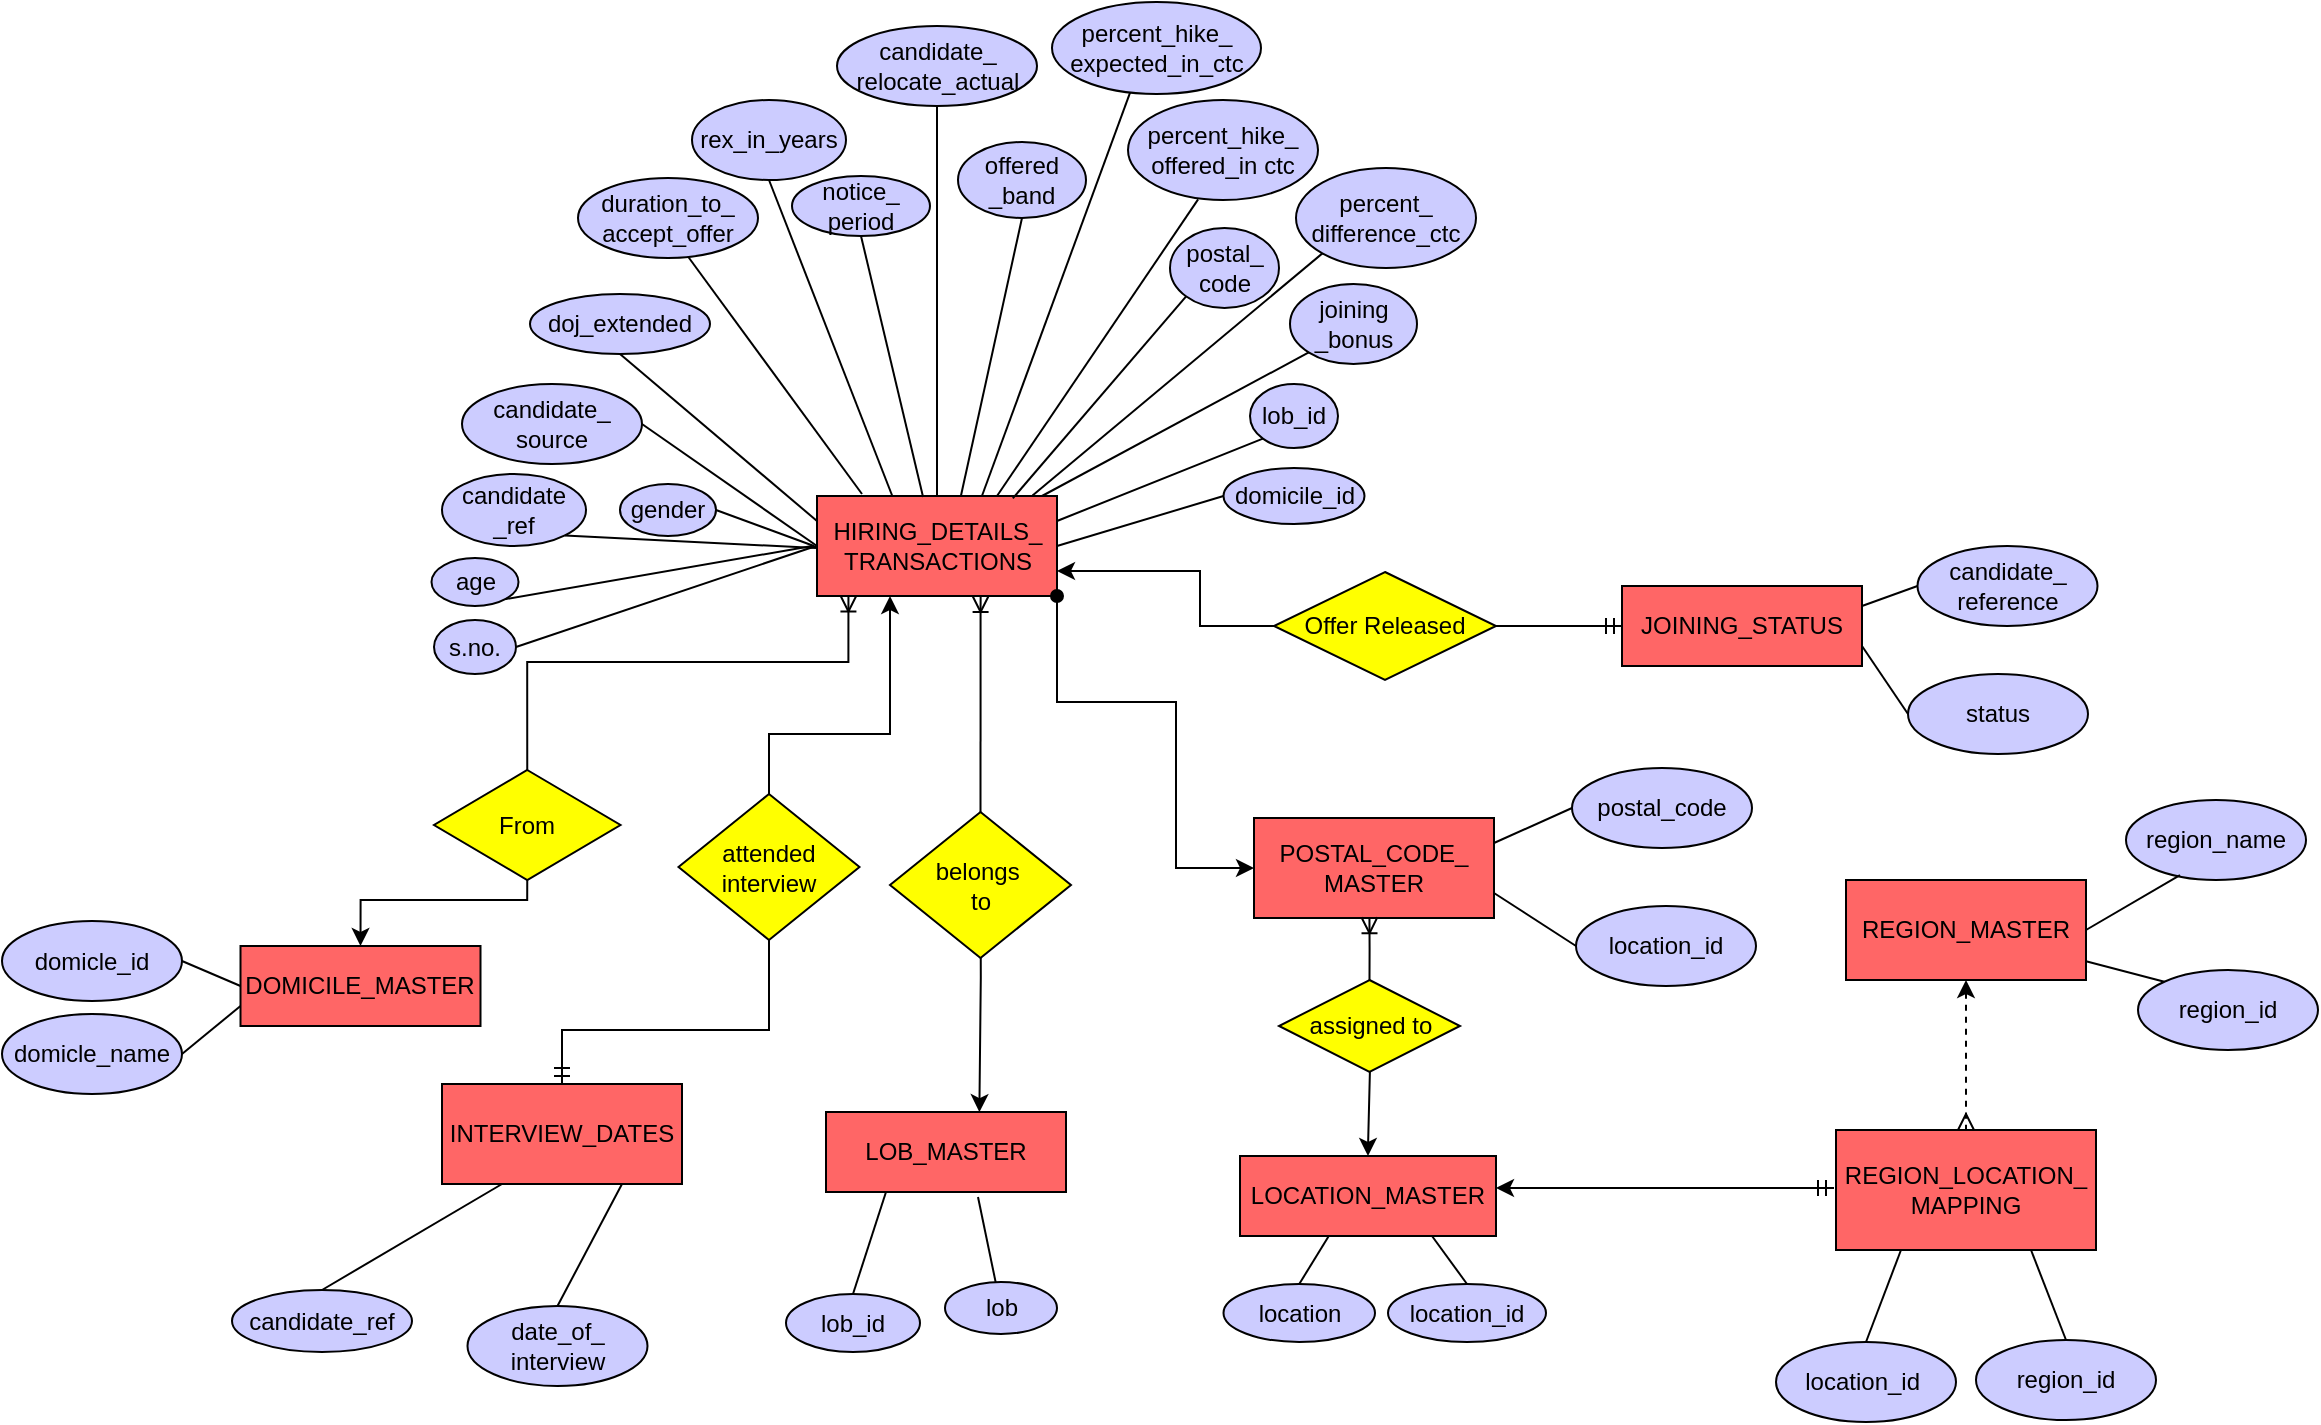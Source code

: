 <mxfile version="16.5.3" type="github">
  <diagram id="R2lEEEUBdFMjLlhIrx00" name="Page-1">
    <mxGraphModel dx="1303" dy="780" grid="0" gridSize="10" guides="1" tooltips="1" connect="1" arrows="1" fold="1" page="1" pageScale="1" pageWidth="1654" pageHeight="1169" math="0" shadow="0" extFonts="Permanent Marker^https://fonts.googleapis.com/css?family=Permanent+Marker">
      <root>
        <mxCell id="0" />
        <mxCell id="1" parent="0" />
        <mxCell id="yHNcIB4m2WFZ388r3CNA-1" value="HIRING_DETAILS_&lt;br&gt;TRANSACTIONS" style="rounded=0;whiteSpace=wrap;html=1;fillColor=#FF6666;" vertex="1" parent="1">
          <mxGeometry x="421.5" y="369" width="120" height="50" as="geometry" />
        </mxCell>
        <mxCell id="yHNcIB4m2WFZ388r3CNA-2" value="INTERVIEW_DATES" style="rounded=0;whiteSpace=wrap;html=1;fillColor=#FF6666;" vertex="1" parent="1">
          <mxGeometry x="234" y="663" width="120" height="50" as="geometry" />
        </mxCell>
        <mxCell id="yHNcIB4m2WFZ388r3CNA-3" value="DOMICILE_MASTER" style="rounded=0;whiteSpace=wrap;html=1;fillColor=#FF6666;" vertex="1" parent="1">
          <mxGeometry x="133.25" y="594" width="120" height="40" as="geometry" />
        </mxCell>
        <mxCell id="yHNcIB4m2WFZ388r3CNA-4" value="JOINING_STATUS" style="rounded=0;whiteSpace=wrap;html=1;fillColor=#FF6666;" vertex="1" parent="1">
          <mxGeometry x="824" y="414" width="120" height="40" as="geometry" />
        </mxCell>
        <mxCell id="yHNcIB4m2WFZ388r3CNA-5" value="POSTAL_CODE_&lt;br&gt;MASTER" style="rounded=0;whiteSpace=wrap;html=1;fillColor=#FF6666;" vertex="1" parent="1">
          <mxGeometry x="640" y="530" width="120" height="50" as="geometry" />
        </mxCell>
        <mxCell id="yHNcIB4m2WFZ388r3CNA-6" value="LOCATION_MASTER" style="rounded=0;whiteSpace=wrap;html=1;fillColor=#FF6666;" vertex="1" parent="1">
          <mxGeometry x="633" y="699" width="128" height="40" as="geometry" />
        </mxCell>
        <mxCell id="yHNcIB4m2WFZ388r3CNA-7" value="REGION_LOCATION_&lt;br&gt;MAPPING" style="rounded=0;whiteSpace=wrap;html=1;fillColor=#FF6666;" vertex="1" parent="1">
          <mxGeometry x="931" y="686" width="130" height="60" as="geometry" />
        </mxCell>
        <mxCell id="yHNcIB4m2WFZ388r3CNA-8" value="REGION_MASTER" style="rounded=0;whiteSpace=wrap;html=1;fillColor=#FF6666;" vertex="1" parent="1">
          <mxGeometry x="936" y="561" width="120" height="50" as="geometry" />
        </mxCell>
        <mxCell id="yHNcIB4m2WFZ388r3CNA-11" value="LOB_MASTER" style="rounded=0;whiteSpace=wrap;html=1;fillColor=#FF6666;" vertex="1" parent="1">
          <mxGeometry x="426" y="677" width="120" height="40" as="geometry" />
        </mxCell>
        <mxCell id="yHNcIB4m2WFZ388r3CNA-12" value="s.no." style="ellipse;whiteSpace=wrap;html=1;fillColor=#CCCCFF;" vertex="1" parent="1">
          <mxGeometry x="230" y="431" width="41" height="27" as="geometry" />
        </mxCell>
        <mxCell id="yHNcIB4m2WFZ388r3CNA-13" value="candidate&lt;br&gt;_ref" style="ellipse;whiteSpace=wrap;html=1;fillColor=#CCCCFF;" vertex="1" parent="1">
          <mxGeometry x="234" y="358" width="72" height="36" as="geometry" />
        </mxCell>
        <mxCell id="yHNcIB4m2WFZ388r3CNA-16" value="doj_extended" style="ellipse;whiteSpace=wrap;html=1;fillColor=#CCCCFF;" vertex="1" parent="1">
          <mxGeometry x="278" y="268" width="90" height="30" as="geometry" />
        </mxCell>
        <mxCell id="yHNcIB4m2WFZ388r3CNA-17" value="duration_to_&lt;br&gt;accept_offer" style="ellipse;whiteSpace=wrap;html=1;fillColor=#CCCCFF;" vertex="1" parent="1">
          <mxGeometry x="302" y="210" width="90" height="40" as="geometry" />
        </mxCell>
        <mxCell id="yHNcIB4m2WFZ388r3CNA-19" value="notice_&lt;br&gt;period" style="ellipse;whiteSpace=wrap;html=1;fillColor=#CCCCFF;" vertex="1" parent="1">
          <mxGeometry x="409" y="209" width="69" height="30" as="geometry" />
        </mxCell>
        <mxCell id="yHNcIB4m2WFZ388r3CNA-21" value="offered&lt;br&gt;_band" style="ellipse;whiteSpace=wrap;html=1;fillColor=#CCCCFF;" vertex="1" parent="1">
          <mxGeometry x="492" y="192" width="64" height="38" as="geometry" />
        </mxCell>
        <mxCell id="yHNcIB4m2WFZ388r3CNA-23" value="percent_hike_&lt;br&gt;expected_in_ctc" style="ellipse;whiteSpace=wrap;html=1;fillColor=#CCCCFF;" vertex="1" parent="1">
          <mxGeometry x="539" y="122" width="104.5" height="46" as="geometry" />
        </mxCell>
        <mxCell id="yHNcIB4m2WFZ388r3CNA-24" value="percent_hike_&lt;br&gt;offered_in ctc" style="ellipse;whiteSpace=wrap;html=1;fillColor=#CCCCFF;" vertex="1" parent="1">
          <mxGeometry x="577" y="171" width="95" height="50" as="geometry" />
        </mxCell>
        <mxCell id="yHNcIB4m2WFZ388r3CNA-25" value="percent_&lt;br&gt;difference_ctc" style="ellipse;whiteSpace=wrap;html=1;fillColor=#CCCCFF;" vertex="1" parent="1">
          <mxGeometry x="661" y="205" width="90" height="50" as="geometry" />
        </mxCell>
        <mxCell id="yHNcIB4m2WFZ388r3CNA-27" value="joining&lt;br&gt;_bonus" style="ellipse;whiteSpace=wrap;html=1;rotation=0;fillColor=#CCCCFF;" vertex="1" parent="1">
          <mxGeometry x="658" y="263" width="63.5" height="40" as="geometry" />
        </mxCell>
        <mxCell id="yHNcIB4m2WFZ388r3CNA-28" value="candidate_&lt;br&gt;relocate_actual" style="ellipse;whiteSpace=wrap;html=1;fillColor=#CCCCFF;" vertex="1" parent="1">
          <mxGeometry x="431.5" y="134" width="100" height="40" as="geometry" />
        </mxCell>
        <mxCell id="yHNcIB4m2WFZ388r3CNA-29" value="gender" style="ellipse;whiteSpace=wrap;html=1;fillColor=#CCCCFF;" vertex="1" parent="1">
          <mxGeometry x="323" y="363" width="48" height="26" as="geometry" />
        </mxCell>
        <mxCell id="yHNcIB4m2WFZ388r3CNA-31" value="domicile_id" style="ellipse;whiteSpace=wrap;html=1;fillColor=#CCCCFF;" vertex="1" parent="1">
          <mxGeometry x="624.75" y="355" width="70.5" height="28" as="geometry" />
        </mxCell>
        <mxCell id="yHNcIB4m2WFZ388r3CNA-33" value="lob_id" style="ellipse;whiteSpace=wrap;html=1;fillColor=#CCCCFF;" vertex="1" parent="1">
          <mxGeometry x="638" y="313" width="44" height="32" as="geometry" />
        </mxCell>
        <mxCell id="yHNcIB4m2WFZ388r3CNA-34" value="postal_&lt;br&gt;code" style="ellipse;whiteSpace=wrap;html=1;fillColor=#CCCCFF;" vertex="1" parent="1">
          <mxGeometry x="598" y="235" width="54.5" height="40" as="geometry" />
        </mxCell>
        <mxCell id="yHNcIB4m2WFZ388r3CNA-35" value="rex_in_years" style="ellipse;whiteSpace=wrap;html=1;fillColor=#CCCCFF;" vertex="1" parent="1">
          <mxGeometry x="359" y="171" width="77" height="40" as="geometry" />
        </mxCell>
        <mxCell id="yHNcIB4m2WFZ388r3CNA-36" value="candidate_&lt;br&gt;source" style="ellipse;whiteSpace=wrap;html=1;fillColor=#CCCCFF;" vertex="1" parent="1">
          <mxGeometry x="244" y="313" width="90" height="40" as="geometry" />
        </mxCell>
        <mxCell id="yHNcIB4m2WFZ388r3CNA-37" value="age" style="ellipse;whiteSpace=wrap;html=1;fillColor=#CCCCFF;" vertex="1" parent="1">
          <mxGeometry x="228.75" y="400" width="43.5" height="24" as="geometry" />
        </mxCell>
        <mxCell id="yHNcIB4m2WFZ388r3CNA-38" value="candidate_ref" style="ellipse;whiteSpace=wrap;html=1;fillColor=#CCCCFF;" vertex="1" parent="1">
          <mxGeometry x="129" y="766" width="90" height="31" as="geometry" />
        </mxCell>
        <mxCell id="yHNcIB4m2WFZ388r3CNA-39" value="date_of_&lt;br&gt;interview" style="ellipse;whiteSpace=wrap;html=1;fillColor=#CCCCFF;" vertex="1" parent="1">
          <mxGeometry x="246.75" y="774" width="90" height="40" as="geometry" />
        </mxCell>
        <mxCell id="yHNcIB4m2WFZ388r3CNA-40" value="lob_id" style="ellipse;whiteSpace=wrap;html=1;fillColor=#CCCCFF;" vertex="1" parent="1">
          <mxGeometry x="406" y="768" width="67" height="29" as="geometry" />
        </mxCell>
        <mxCell id="yHNcIB4m2WFZ388r3CNA-41" value="lob" style="ellipse;whiteSpace=wrap;html=1;fillColor=#CCCCFF;" vertex="1" parent="1">
          <mxGeometry x="485.5" y="762" width="56" height="26" as="geometry" />
        </mxCell>
        <mxCell id="yHNcIB4m2WFZ388r3CNA-42" value="domicle_id" style="ellipse;whiteSpace=wrap;html=1;fillColor=#CCCCFF;" vertex="1" parent="1">
          <mxGeometry x="14" y="581.5" width="90" height="40" as="geometry" />
        </mxCell>
        <mxCell id="yHNcIB4m2WFZ388r3CNA-43" value="domicle_name" style="ellipse;whiteSpace=wrap;html=1;fillColor=#CCCCFF;" vertex="1" parent="1">
          <mxGeometry x="14" y="628" width="90" height="40" as="geometry" />
        </mxCell>
        <mxCell id="yHNcIB4m2WFZ388r3CNA-44" value="region_id" style="ellipse;whiteSpace=wrap;html=1;fillColor=#CCCCFF;" vertex="1" parent="1">
          <mxGeometry x="1082" y="606" width="90" height="40" as="geometry" />
        </mxCell>
        <mxCell id="yHNcIB4m2WFZ388r3CNA-45" value="region_name" style="ellipse;whiteSpace=wrap;html=1;fillColor=#CCCCFF;" vertex="1" parent="1">
          <mxGeometry x="1076" y="521" width="90" height="40" as="geometry" />
        </mxCell>
        <mxCell id="yHNcIB4m2WFZ388r3CNA-46" value="location_id&amp;nbsp;" style="ellipse;whiteSpace=wrap;html=1;fillColor=#CCCCFF;" vertex="1" parent="1">
          <mxGeometry x="901" y="792" width="90" height="40" as="geometry" />
        </mxCell>
        <mxCell id="yHNcIB4m2WFZ388r3CNA-47" value="region_id" style="ellipse;whiteSpace=wrap;html=1;fillColor=#CCCCFF;" vertex="1" parent="1">
          <mxGeometry x="1001" y="791" width="90" height="40" as="geometry" />
        </mxCell>
        <mxCell id="yHNcIB4m2WFZ388r3CNA-48" value="location_id" style="ellipse;whiteSpace=wrap;html=1;fillColor=#CCCCFF;" vertex="1" parent="1">
          <mxGeometry x="707" y="763" width="79" height="29" as="geometry" />
        </mxCell>
        <mxCell id="yHNcIB4m2WFZ388r3CNA-49" value="location" style="ellipse;whiteSpace=wrap;html=1;fillColor=#CCCCFF;" vertex="1" parent="1">
          <mxGeometry x="624.75" y="763" width="75.75" height="29" as="geometry" />
        </mxCell>
        <mxCell id="yHNcIB4m2WFZ388r3CNA-50" value="location_id" style="ellipse;whiteSpace=wrap;html=1;fillColor=#CCCCFF;" vertex="1" parent="1">
          <mxGeometry x="801" y="574" width="90" height="40" as="geometry" />
        </mxCell>
        <mxCell id="yHNcIB4m2WFZ388r3CNA-51" value="postal_code" style="ellipse;whiteSpace=wrap;html=1;fillColor=#CCCCFF;" vertex="1" parent="1">
          <mxGeometry x="799" y="505" width="90" height="40" as="geometry" />
        </mxCell>
        <mxCell id="yHNcIB4m2WFZ388r3CNA-52" value="candidate_&lt;br&gt;reference" style="ellipse;whiteSpace=wrap;html=1;fillColor=#CCCCFF;" vertex="1" parent="1">
          <mxGeometry x="971.75" y="394" width="90" height="40" as="geometry" />
        </mxCell>
        <mxCell id="yHNcIB4m2WFZ388r3CNA-53" value="status" style="ellipse;whiteSpace=wrap;html=1;fillColor=#CCCCFF;" vertex="1" parent="1">
          <mxGeometry x="967" y="458" width="90" height="40" as="geometry" />
        </mxCell>
        <mxCell id="yHNcIB4m2WFZ388r3CNA-76" value="" style="endArrow=none;html=1;rounded=0;entryX=0.5;entryY=0;entryDx=0;entryDy=0;exitX=0.25;exitY=1;exitDx=0;exitDy=0;" edge="1" parent="1" source="yHNcIB4m2WFZ388r3CNA-2" target="yHNcIB4m2WFZ388r3CNA-38">
          <mxGeometry width="50" height="50" relative="1" as="geometry">
            <mxPoint x="27.5" y="809.5" as="sourcePoint" />
            <mxPoint x="77.5" y="759.5" as="targetPoint" />
          </mxGeometry>
        </mxCell>
        <mxCell id="yHNcIB4m2WFZ388r3CNA-77" value="" style="endArrow=none;html=1;rounded=0;entryX=0.75;entryY=1;entryDx=0;entryDy=0;exitX=0.5;exitY=0;exitDx=0;exitDy=0;" edge="1" parent="1" source="yHNcIB4m2WFZ388r3CNA-39" target="yHNcIB4m2WFZ388r3CNA-2">
          <mxGeometry width="50" height="50" relative="1" as="geometry">
            <mxPoint x="-172.5" y="784.5" as="sourcePoint" />
            <mxPoint x="-110.5" y="764.5" as="targetPoint" />
          </mxGeometry>
        </mxCell>
        <mxCell id="yHNcIB4m2WFZ388r3CNA-78" value="" style="endArrow=none;html=1;rounded=0;entryX=0.5;entryY=0;entryDx=0;entryDy=0;exitX=0.25;exitY=1;exitDx=0;exitDy=0;" edge="1" parent="1" source="yHNcIB4m2WFZ388r3CNA-11" target="yHNcIB4m2WFZ388r3CNA-40">
          <mxGeometry width="50" height="50" relative="1" as="geometry">
            <mxPoint x="283" y="951.5" as="sourcePoint" />
            <mxPoint x="333" y="901.5" as="targetPoint" />
          </mxGeometry>
        </mxCell>
        <mxCell id="yHNcIB4m2WFZ388r3CNA-80" value="" style="endArrow=none;html=1;rounded=0;" edge="1" parent="1" source="yHNcIB4m2WFZ388r3CNA-41">
          <mxGeometry width="50" height="50" relative="1" as="geometry">
            <mxPoint x="187" y="1030.5" as="sourcePoint" />
            <mxPoint x="502" y="719.5" as="targetPoint" />
          </mxGeometry>
        </mxCell>
        <mxCell id="yHNcIB4m2WFZ388r3CNA-81" value="" style="endArrow=none;html=1;rounded=0;exitX=1;exitY=0.5;exitDx=0;exitDy=0;entryX=0;entryY=0.5;entryDx=0;entryDy=0;" edge="1" parent="1" source="yHNcIB4m2WFZ388r3CNA-42" target="yHNcIB4m2WFZ388r3CNA-3">
          <mxGeometry width="50" height="50" relative="1" as="geometry">
            <mxPoint x="198" y="575" as="sourcePoint" />
            <mxPoint x="248" y="525" as="targetPoint" />
          </mxGeometry>
        </mxCell>
        <mxCell id="yHNcIB4m2WFZ388r3CNA-82" value="" style="endArrow=none;html=1;rounded=0;exitX=1;exitY=0.5;exitDx=0;exitDy=0;entryX=0;entryY=0.75;entryDx=0;entryDy=0;" edge="1" parent="1" source="yHNcIB4m2WFZ388r3CNA-43" target="yHNcIB4m2WFZ388r3CNA-3">
          <mxGeometry width="50" height="50" relative="1" as="geometry">
            <mxPoint x="93" y="631" as="sourcePoint" />
            <mxPoint x="123" y="611" as="targetPoint" />
          </mxGeometry>
        </mxCell>
        <mxCell id="yHNcIB4m2WFZ388r3CNA-83" value="" style="endArrow=none;html=1;rounded=0;exitX=0;exitY=0;exitDx=0;exitDy=0;" edge="1" parent="1" source="yHNcIB4m2WFZ388r3CNA-44" target="yHNcIB4m2WFZ388r3CNA-8">
          <mxGeometry width="50" height="50" relative="1" as="geometry">
            <mxPoint x="951" y="571" as="sourcePoint" />
            <mxPoint x="1058" y="600" as="targetPoint" />
          </mxGeometry>
        </mxCell>
        <mxCell id="yHNcIB4m2WFZ388r3CNA-85" value="" style="endArrow=none;html=1;rounded=0;entryX=1;entryY=0.5;entryDx=0;entryDy=0;exitX=0.3;exitY=0.938;exitDx=0;exitDy=0;exitPerimeter=0;" edge="1" parent="1" source="yHNcIB4m2WFZ388r3CNA-45" target="yHNcIB4m2WFZ388r3CNA-8">
          <mxGeometry width="50" height="50" relative="1" as="geometry">
            <mxPoint x="1102" y="561" as="sourcePoint" />
            <mxPoint x="939" y="586" as="targetPoint" />
          </mxGeometry>
        </mxCell>
        <mxCell id="yHNcIB4m2WFZ388r3CNA-86" value="" style="endArrow=none;html=1;rounded=0;exitX=0.5;exitY=0;exitDx=0;exitDy=0;entryX=0.25;entryY=1;entryDx=0;entryDy=0;" edge="1" parent="1" source="yHNcIB4m2WFZ388r3CNA-46" target="yHNcIB4m2WFZ388r3CNA-7">
          <mxGeometry width="50" height="50" relative="1" as="geometry">
            <mxPoint x="940" y="716" as="sourcePoint" />
            <mxPoint x="990" y="666" as="targetPoint" />
          </mxGeometry>
        </mxCell>
        <mxCell id="yHNcIB4m2WFZ388r3CNA-87" value="" style="endArrow=none;html=1;rounded=0;exitX=0.5;exitY=0;exitDx=0;exitDy=0;entryX=0.75;entryY=1;entryDx=0;entryDy=0;" edge="1" parent="1" source="yHNcIB4m2WFZ388r3CNA-47" target="yHNcIB4m2WFZ388r3CNA-7">
          <mxGeometry width="50" height="50" relative="1" as="geometry">
            <mxPoint x="940" y="716" as="sourcePoint" />
            <mxPoint x="990" y="666" as="targetPoint" />
          </mxGeometry>
        </mxCell>
        <mxCell id="yHNcIB4m2WFZ388r3CNA-89" value="" style="endArrow=none;html=1;rounded=0;exitX=0.75;exitY=1;exitDx=0;exitDy=0;entryX=0.5;entryY=0;entryDx=0;entryDy=0;" edge="1" parent="1" source="yHNcIB4m2WFZ388r3CNA-6" target="yHNcIB4m2WFZ388r3CNA-48">
          <mxGeometry width="50" height="50" relative="1" as="geometry">
            <mxPoint x="839" y="689" as="sourcePoint" />
            <mxPoint x="889" y="639" as="targetPoint" />
          </mxGeometry>
        </mxCell>
        <mxCell id="yHNcIB4m2WFZ388r3CNA-90" value="" style="endArrow=none;html=1;rounded=0;entryX=0.5;entryY=0;entryDx=0;entryDy=0;exitX=0.348;exitY=0.994;exitDx=0;exitDy=0;exitPerimeter=0;" edge="1" parent="1" source="yHNcIB4m2WFZ388r3CNA-6" target="yHNcIB4m2WFZ388r3CNA-49">
          <mxGeometry width="50" height="50" relative="1" as="geometry">
            <mxPoint x="654" y="737" as="sourcePoint" />
            <mxPoint x="889" y="639" as="targetPoint" />
          </mxGeometry>
        </mxCell>
        <mxCell id="yHNcIB4m2WFZ388r3CNA-92" value="" style="endArrow=none;html=1;rounded=0;exitX=1;exitY=0.75;exitDx=0;exitDy=0;entryX=0;entryY=0.5;entryDx=0;entryDy=0;" edge="1" parent="1" source="yHNcIB4m2WFZ388r3CNA-5" target="yHNcIB4m2WFZ388r3CNA-50">
          <mxGeometry width="50" height="50" relative="1" as="geometry">
            <mxPoint x="780" y="700" as="sourcePoint" />
            <mxPoint x="828.18" y="689.142" as="targetPoint" />
          </mxGeometry>
        </mxCell>
        <mxCell id="yHNcIB4m2WFZ388r3CNA-93" value="" style="endArrow=none;html=1;rounded=0;exitX=1;exitY=0.25;exitDx=0;exitDy=0;entryX=0;entryY=0.5;entryDx=0;entryDy=0;" edge="1" parent="1" source="yHNcIB4m2WFZ388r3CNA-5" target="yHNcIB4m2WFZ388r3CNA-51">
          <mxGeometry width="50" height="50" relative="1" as="geometry">
            <mxPoint x="809" y="528" as="sourcePoint" />
            <mxPoint x="859" y="478" as="targetPoint" />
          </mxGeometry>
        </mxCell>
        <mxCell id="yHNcIB4m2WFZ388r3CNA-94" value="" style="endArrow=none;html=1;rounded=0;exitX=1;exitY=0.25;exitDx=0;exitDy=0;entryX=0;entryY=0.5;entryDx=0;entryDy=0;" edge="1" parent="1" source="yHNcIB4m2WFZ388r3CNA-4" target="yHNcIB4m2WFZ388r3CNA-52">
          <mxGeometry width="50" height="50" relative="1" as="geometry">
            <mxPoint x="967.75" y="554" as="sourcePoint" />
            <mxPoint x="1017.75" y="504" as="targetPoint" />
          </mxGeometry>
        </mxCell>
        <mxCell id="yHNcIB4m2WFZ388r3CNA-95" value="" style="endArrow=none;html=1;rounded=0;exitX=1;exitY=0.75;exitDx=0;exitDy=0;entryX=0;entryY=0.5;entryDx=0;entryDy=0;" edge="1" parent="1" source="yHNcIB4m2WFZ388r3CNA-4" target="yHNcIB4m2WFZ388r3CNA-53">
          <mxGeometry width="50" height="50" relative="1" as="geometry">
            <mxPoint x="967.75" y="554" as="sourcePoint" />
            <mxPoint x="1017.75" y="504" as="targetPoint" />
          </mxGeometry>
        </mxCell>
        <mxCell id="yHNcIB4m2WFZ388r3CNA-97" value="" style="endArrow=none;html=1;rounded=0;exitX=1;exitY=0.5;exitDx=0;exitDy=0;" edge="1" parent="1" source="yHNcIB4m2WFZ388r3CNA-12">
          <mxGeometry width="50" height="50" relative="1" as="geometry">
            <mxPoint x="443.5" y="395" as="sourcePoint" />
            <mxPoint x="421" y="394" as="targetPoint" />
          </mxGeometry>
        </mxCell>
        <mxCell id="yHNcIB4m2WFZ388r3CNA-98" value="" style="endArrow=none;html=1;rounded=0;exitX=1;exitY=1;exitDx=0;exitDy=0;" edge="1" parent="1" source="yHNcIB4m2WFZ388r3CNA-37">
          <mxGeometry width="50" height="50" relative="1" as="geometry">
            <mxPoint x="443.5" y="395" as="sourcePoint" />
            <mxPoint x="419" y="394" as="targetPoint" />
          </mxGeometry>
        </mxCell>
        <mxCell id="yHNcIB4m2WFZ388r3CNA-99" value="" style="endArrow=none;html=1;rounded=0;exitX=1;exitY=1;exitDx=0;exitDy=0;" edge="1" parent="1" source="yHNcIB4m2WFZ388r3CNA-13">
          <mxGeometry width="50" height="50" relative="1" as="geometry">
            <mxPoint x="443.5" y="389" as="sourcePoint" />
            <mxPoint x="421" y="395" as="targetPoint" />
          </mxGeometry>
        </mxCell>
        <mxCell id="yHNcIB4m2WFZ388r3CNA-100" value="" style="endArrow=none;html=1;rounded=0;exitX=1;exitY=0.5;exitDx=0;exitDy=0;entryX=0;entryY=0.5;entryDx=0;entryDy=0;" edge="1" parent="1" source="yHNcIB4m2WFZ388r3CNA-36" target="yHNcIB4m2WFZ388r3CNA-1">
          <mxGeometry width="50" height="50" relative="1" as="geometry">
            <mxPoint x="575" y="400" as="sourcePoint" />
            <mxPoint x="625" y="350" as="targetPoint" />
          </mxGeometry>
        </mxCell>
        <mxCell id="yHNcIB4m2WFZ388r3CNA-101" value="" style="endArrow=none;html=1;rounded=0;exitX=0.5;exitY=1;exitDx=0;exitDy=0;entryX=0;entryY=0.25;entryDx=0;entryDy=0;" edge="1" parent="1" source="yHNcIB4m2WFZ388r3CNA-16" target="yHNcIB4m2WFZ388r3CNA-1">
          <mxGeometry width="50" height="50" relative="1" as="geometry">
            <mxPoint x="575" y="400" as="sourcePoint" />
            <mxPoint x="625" y="350" as="targetPoint" />
          </mxGeometry>
        </mxCell>
        <mxCell id="yHNcIB4m2WFZ388r3CNA-102" value="" style="endArrow=none;html=1;rounded=0;exitX=1;exitY=0.5;exitDx=0;exitDy=0;" edge="1" parent="1" source="yHNcIB4m2WFZ388r3CNA-29">
          <mxGeometry width="50" height="50" relative="1" as="geometry">
            <mxPoint x="575" y="400" as="sourcePoint" />
            <mxPoint x="420" y="394" as="targetPoint" />
          </mxGeometry>
        </mxCell>
        <mxCell id="yHNcIB4m2WFZ388r3CNA-104" value="" style="endArrow=none;html=1;rounded=0;entryX=0.615;entryY=0.994;entryDx=0;entryDy=0;entryPerimeter=0;" edge="1" parent="1" target="yHNcIB4m2WFZ388r3CNA-17">
          <mxGeometry width="50" height="50" relative="1" as="geometry">
            <mxPoint x="444" y="368" as="sourcePoint" />
            <mxPoint x="625" y="350" as="targetPoint" />
          </mxGeometry>
        </mxCell>
        <mxCell id="yHNcIB4m2WFZ388r3CNA-105" value="" style="endArrow=none;html=1;rounded=0;entryX=0.374;entryY=0.982;entryDx=0;entryDy=0;entryPerimeter=0;exitX=0.688;exitY=-0.005;exitDx=0;exitDy=0;exitPerimeter=0;" edge="1" parent="1" source="yHNcIB4m2WFZ388r3CNA-1" target="yHNcIB4m2WFZ388r3CNA-23">
          <mxGeometry width="50" height="50" relative="1" as="geometry">
            <mxPoint x="500" y="371" as="sourcePoint" />
            <mxPoint x="625" y="350" as="targetPoint" />
          </mxGeometry>
        </mxCell>
        <mxCell id="yHNcIB4m2WFZ388r3CNA-106" value="" style="endArrow=none;html=1;rounded=0;entryX=0.5;entryY=1;entryDx=0;entryDy=0;exitX=0.5;exitY=0;exitDx=0;exitDy=0;" edge="1" parent="1" source="yHNcIB4m2WFZ388r3CNA-1" target="yHNcIB4m2WFZ388r3CNA-28">
          <mxGeometry width="50" height="50" relative="1" as="geometry">
            <mxPoint x="575" y="400" as="sourcePoint" />
            <mxPoint x="625" y="350" as="targetPoint" />
          </mxGeometry>
        </mxCell>
        <mxCell id="yHNcIB4m2WFZ388r3CNA-108" value="" style="endArrow=none;html=1;rounded=0;entryX=0.5;entryY=1;entryDx=0;entryDy=0;exitX=0.442;exitY=0.009;exitDx=0;exitDy=0;exitPerimeter=0;" edge="1" parent="1" source="yHNcIB4m2WFZ388r3CNA-1" target="yHNcIB4m2WFZ388r3CNA-19">
          <mxGeometry width="50" height="50" relative="1" as="geometry">
            <mxPoint x="575" y="400" as="sourcePoint" />
            <mxPoint x="625" y="350" as="targetPoint" />
          </mxGeometry>
        </mxCell>
        <mxCell id="yHNcIB4m2WFZ388r3CNA-109" value="" style="endArrow=none;html=1;rounded=0;entryX=0.5;entryY=1;entryDx=0;entryDy=0;exitX=0.6;exitY=-0.005;exitDx=0;exitDy=0;exitPerimeter=0;" edge="1" parent="1" source="yHNcIB4m2WFZ388r3CNA-1" target="yHNcIB4m2WFZ388r3CNA-21">
          <mxGeometry width="50" height="50" relative="1" as="geometry">
            <mxPoint x="575" y="385" as="sourcePoint" />
            <mxPoint x="625" y="335" as="targetPoint" />
          </mxGeometry>
        </mxCell>
        <mxCell id="yHNcIB4m2WFZ388r3CNA-110" value="" style="endArrow=none;html=1;rounded=0;entryX=0.369;entryY=0.994;entryDx=0;entryDy=0;entryPerimeter=0;exitX=0.75;exitY=0;exitDx=0;exitDy=0;" edge="1" parent="1" source="yHNcIB4m2WFZ388r3CNA-1" target="yHNcIB4m2WFZ388r3CNA-24">
          <mxGeometry width="50" height="50" relative="1" as="geometry">
            <mxPoint x="575" y="385" as="sourcePoint" />
            <mxPoint x="625" y="335" as="targetPoint" />
          </mxGeometry>
        </mxCell>
        <mxCell id="yHNcIB4m2WFZ388r3CNA-111" value="" style="endArrow=none;html=1;rounded=0;entryX=0.5;entryY=1;entryDx=0;entryDy=0;exitX=0.313;exitY=-0.005;exitDx=0;exitDy=0;exitPerimeter=0;" edge="1" parent="1" source="yHNcIB4m2WFZ388r3CNA-1" target="yHNcIB4m2WFZ388r3CNA-35">
          <mxGeometry width="50" height="50" relative="1" as="geometry">
            <mxPoint x="575" y="385" as="sourcePoint" />
            <mxPoint x="625" y="335" as="targetPoint" />
          </mxGeometry>
        </mxCell>
        <mxCell id="yHNcIB4m2WFZ388r3CNA-112" value="" style="endArrow=none;html=1;rounded=0;entryX=0;entryY=1;entryDx=0;entryDy=0;" edge="1" parent="1" target="yHNcIB4m2WFZ388r3CNA-27">
          <mxGeometry width="50" height="50" relative="1" as="geometry">
            <mxPoint x="534" y="369" as="sourcePoint" />
            <mxPoint x="622" y="278" as="targetPoint" />
          </mxGeometry>
        </mxCell>
        <mxCell id="yHNcIB4m2WFZ388r3CNA-113" value="" style="endArrow=none;html=1;rounded=0;entryX=0;entryY=1;entryDx=0;entryDy=0;exitX=0.898;exitY=-0.005;exitDx=0;exitDy=0;exitPerimeter=0;" edge="1" parent="1" source="yHNcIB4m2WFZ388r3CNA-1" target="yHNcIB4m2WFZ388r3CNA-25">
          <mxGeometry width="50" height="50" relative="1" as="geometry">
            <mxPoint x="575" y="364" as="sourcePoint" />
            <mxPoint x="625" y="314" as="targetPoint" />
          </mxGeometry>
        </mxCell>
        <mxCell id="yHNcIB4m2WFZ388r3CNA-114" value="" style="endArrow=none;html=1;rounded=0;entryX=0;entryY=1;entryDx=0;entryDy=0;exitX=0.816;exitY=0.023;exitDx=0;exitDy=0;exitPerimeter=0;" edge="1" parent="1" source="yHNcIB4m2WFZ388r3CNA-1" target="yHNcIB4m2WFZ388r3CNA-34">
          <mxGeometry width="50" height="50" relative="1" as="geometry">
            <mxPoint x="575" y="364" as="sourcePoint" />
            <mxPoint x="625" y="314" as="targetPoint" />
          </mxGeometry>
        </mxCell>
        <mxCell id="yHNcIB4m2WFZ388r3CNA-116" value="" style="endArrow=none;html=1;rounded=0;exitX=1;exitY=0.25;exitDx=0;exitDy=0;entryX=0;entryY=1;entryDx=0;entryDy=0;" edge="1" parent="1" source="yHNcIB4m2WFZ388r3CNA-1" target="yHNcIB4m2WFZ388r3CNA-33">
          <mxGeometry width="50" height="50" relative="1" as="geometry">
            <mxPoint x="575" y="364" as="sourcePoint" />
            <mxPoint x="625" y="314" as="targetPoint" />
          </mxGeometry>
        </mxCell>
        <mxCell id="yHNcIB4m2WFZ388r3CNA-117" value="" style="endArrow=none;html=1;rounded=0;exitX=1;exitY=0.5;exitDx=0;exitDy=0;entryX=0;entryY=0.5;entryDx=0;entryDy=0;" edge="1" parent="1" source="yHNcIB4m2WFZ388r3CNA-1" target="yHNcIB4m2WFZ388r3CNA-31">
          <mxGeometry width="50" height="50" relative="1" as="geometry">
            <mxPoint x="575" y="371" as="sourcePoint" />
            <mxPoint x="625" y="321" as="targetPoint" />
          </mxGeometry>
        </mxCell>
        <mxCell id="yHNcIB4m2WFZ388r3CNA-118" value="attended interview" style="rhombus;whiteSpace=wrap;html=1;fillColor=#FFFF00;" vertex="1" parent="1">
          <mxGeometry x="352.25" y="518" width="90.5" height="73" as="geometry" />
        </mxCell>
        <mxCell id="yHNcIB4m2WFZ388r3CNA-119" value="From" style="rhombus;whiteSpace=wrap;html=1;fillColor=#FFFF00;" vertex="1" parent="1">
          <mxGeometry x="230" y="506" width="93.25" height="55" as="geometry" />
        </mxCell>
        <mxCell id="yHNcIB4m2WFZ388r3CNA-120" value="belongs&amp;nbsp;&lt;br&gt;to" style="rhombus;whiteSpace=wrap;html=1;fillColor=#FFFF00;" vertex="1" parent="1">
          <mxGeometry x="458" y="527" width="90.5" height="73" as="geometry" />
        </mxCell>
        <mxCell id="yHNcIB4m2WFZ388r3CNA-121" value="Offer Released" style="rhombus;whiteSpace=wrap;html=1;fillColor=#FFFF00;" vertex="1" parent="1">
          <mxGeometry x="650" y="407" width="111" height="54" as="geometry" />
        </mxCell>
        <mxCell id="yHNcIB4m2WFZ388r3CNA-154" value="" style="edgeStyle=orthogonalEdgeStyle;fontSize=12;html=1;endArrow=ERoneToMany;startArrow=none;rounded=0;jumpStyle=none;entryX=0.131;entryY=0.995;entryDx=0;entryDy=0;entryPerimeter=0;exitX=0.5;exitY=0;exitDx=0;exitDy=0;startFill=0;" edge="1" parent="1" source="yHNcIB4m2WFZ388r3CNA-119" target="yHNcIB4m2WFZ388r3CNA-1">
          <mxGeometry width="100" height="100" relative="1" as="geometry">
            <mxPoint x="232" y="609" as="sourcePoint" />
            <mxPoint x="405" y="458" as="targetPoint" />
            <Array as="points">
              <mxPoint x="277" y="452" />
              <mxPoint x="437" y="452" />
            </Array>
          </mxGeometry>
        </mxCell>
        <mxCell id="yHNcIB4m2WFZ388r3CNA-155" value="" style="edgeStyle=orthogonalEdgeStyle;fontSize=12;html=1;endArrow=classic;startArrow=none;rounded=0;jumpStyle=none;entryX=0.5;entryY=0;entryDx=0;entryDy=0;exitX=0.5;exitY=1;exitDx=0;exitDy=0;endFill=1;startFill=0;" edge="1" parent="1" source="yHNcIB4m2WFZ388r3CNA-119" target="yHNcIB4m2WFZ388r3CNA-3">
          <mxGeometry width="100" height="100" relative="1" as="geometry">
            <mxPoint x="286.625" y="516" as="sourcePoint" />
            <mxPoint x="447.22" y="428.75" as="targetPoint" />
            <Array as="points">
              <mxPoint x="277" y="571" />
              <mxPoint x="193" y="571" />
            </Array>
          </mxGeometry>
        </mxCell>
        <mxCell id="yHNcIB4m2WFZ388r3CNA-156" value="" style="edgeStyle=orthogonalEdgeStyle;fontSize=12;html=1;endArrow=ERoneToMany;startArrow=none;rounded=0;jumpStyle=none;exitX=0.5;exitY=0;exitDx=0;exitDy=0;startFill=0;" edge="1" parent="1" source="yHNcIB4m2WFZ388r3CNA-120">
          <mxGeometry width="100" height="100" relative="1" as="geometry">
            <mxPoint x="291.005" y="506.25" as="sourcePoint" />
            <mxPoint x="503" y="419" as="targetPoint" />
            <Array as="points">
              <mxPoint x="503" y="419" />
            </Array>
          </mxGeometry>
        </mxCell>
        <mxCell id="yHNcIB4m2WFZ388r3CNA-157" value="" style="edgeStyle=orthogonalEdgeStyle;fontSize=12;html=1;endArrow=classic;startArrow=none;rounded=0;jumpStyle=none;exitX=0.5;exitY=1;exitDx=0;exitDy=0;endFill=1;entryX=0.639;entryY=0.002;entryDx=0;entryDy=0;entryPerimeter=0;startFill=0;" edge="1" parent="1" target="yHNcIB4m2WFZ388r3CNA-11">
          <mxGeometry width="100" height="100" relative="1" as="geometry">
            <mxPoint x="503.375" y="600.0" as="sourcePoint" />
            <mxPoint x="503" y="668" as="targetPoint" />
            <Array as="points">
              <mxPoint x="503" y="610" />
              <mxPoint x="503" y="610" />
            </Array>
          </mxGeometry>
        </mxCell>
        <mxCell id="yHNcIB4m2WFZ388r3CNA-158" value="" style="edgeStyle=orthogonalEdgeStyle;fontSize=12;html=1;endArrow=none;startArrow=ERmandOne;rounded=0;jumpStyle=none;exitX=0.5;exitY=0;exitDx=0;exitDy=0;endFill=0;entryX=0.5;entryY=1;entryDx=0;entryDy=0;" edge="1" parent="1" source="yHNcIB4m2WFZ388r3CNA-2" target="yHNcIB4m2WFZ388r3CNA-118">
          <mxGeometry width="100" height="100" relative="1" as="geometry">
            <mxPoint x="307" y="631" as="sourcePoint" />
            <mxPoint x="397" y="596" as="targetPoint" />
            <Array as="points">
              <mxPoint x="294" y="636" />
              <mxPoint x="398" y="636" />
            </Array>
          </mxGeometry>
        </mxCell>
        <mxCell id="yHNcIB4m2WFZ388r3CNA-159" value="" style="edgeStyle=orthogonalEdgeStyle;fontSize=12;html=1;endArrow=none;startArrow=classic;rounded=0;jumpStyle=none;entryX=0.5;entryY=0;entryDx=0;entryDy=0;endFill=0;startFill=1;" edge="1" parent="1" target="yHNcIB4m2WFZ388r3CNA-118">
          <mxGeometry width="100" height="100" relative="1" as="geometry">
            <mxPoint x="458" y="419" as="sourcePoint" />
            <mxPoint x="355.81" y="511" as="targetPoint" />
            <Array as="points">
              <mxPoint x="458" y="466" />
              <mxPoint x="458" y="488" />
              <mxPoint x="397" y="488" />
            </Array>
          </mxGeometry>
        </mxCell>
        <mxCell id="yHNcIB4m2WFZ388r3CNA-160" value="" style="edgeStyle=orthogonalEdgeStyle;fontSize=12;html=1;endArrow=none;startArrow=ERmandOne;rounded=0;jumpStyle=none;endFill=0;entryX=1;entryY=0.5;entryDx=0;entryDy=0;exitX=0;exitY=0.5;exitDx=0;exitDy=0;" edge="1" parent="1" source="yHNcIB4m2WFZ388r3CNA-4" target="yHNcIB4m2WFZ388r3CNA-121">
          <mxGeometry width="100" height="100" relative="1" as="geometry">
            <mxPoint x="816" y="434" as="sourcePoint" />
            <mxPoint x="751.75" y="448" as="targetPoint" />
            <Array as="points" />
          </mxGeometry>
        </mxCell>
        <mxCell id="yHNcIB4m2WFZ388r3CNA-161" value="" style="edgeStyle=orthogonalEdgeStyle;fontSize=12;html=1;endArrow=none;startArrow=classic;rounded=0;jumpStyle=none;entryX=0;entryY=0.5;entryDx=0;entryDy=0;endFill=0;startFill=1;exitX=1;exitY=0.75;exitDx=0;exitDy=0;" edge="1" parent="1" source="yHNcIB4m2WFZ388r3CNA-1" target="yHNcIB4m2WFZ388r3CNA-121">
          <mxGeometry width="100" height="100" relative="1" as="geometry">
            <mxPoint x="612.5" y="412" as="sourcePoint" />
            <mxPoint x="552" y="511" as="targetPoint" />
            <Array as="points">
              <mxPoint x="613" y="407" />
              <mxPoint x="613" y="434" />
            </Array>
          </mxGeometry>
        </mxCell>
        <mxCell id="yHNcIB4m2WFZ388r3CNA-165" value="" style="edgeStyle=orthogonalEdgeStyle;fontSize=12;html=1;endArrow=classic;endFill=1;rounded=0;jumpStyle=none;startArrow=oval;startFill=1;exitX=1;exitY=1;exitDx=0;exitDy=0;entryX=0;entryY=0.5;entryDx=0;entryDy=0;" edge="1" parent="1" source="yHNcIB4m2WFZ388r3CNA-1" target="yHNcIB4m2WFZ388r3CNA-5">
          <mxGeometry width="100" height="100" relative="1" as="geometry">
            <mxPoint x="695" y="568" as="sourcePoint" />
            <mxPoint x="601" y="563" as="targetPoint" />
            <Array as="points">
              <mxPoint x="542" y="472" />
              <mxPoint x="601" y="472" />
              <mxPoint x="601" y="555" />
            </Array>
          </mxGeometry>
        </mxCell>
        <mxCell id="yHNcIB4m2WFZ388r3CNA-168" value="assigned to" style="rhombus;whiteSpace=wrap;html=1;fillColor=#FFFF00;" vertex="1" parent="1">
          <mxGeometry x="652.5" y="611" width="90.5" height="46" as="geometry" />
        </mxCell>
        <mxCell id="yHNcIB4m2WFZ388r3CNA-169" value="" style="edgeStyle=orthogonalEdgeStyle;fontSize=12;html=1;endArrow=ERoneToMany;startArrow=none;rounded=0;jumpStyle=none;exitX=0.5;exitY=0;exitDx=0;exitDy=0;startFill=0;entryX=0.481;entryY=0.992;entryDx=0;entryDy=0;entryPerimeter=0;" edge="1" parent="1" source="yHNcIB4m2WFZ388r3CNA-168" target="yHNcIB4m2WFZ388r3CNA-5">
          <mxGeometry width="100" height="100" relative="1" as="geometry">
            <mxPoint x="485.505" y="668.75" as="sourcePoint" />
            <mxPoint x="697.5" y="581.5" as="targetPoint" />
            <Array as="points" />
          </mxGeometry>
        </mxCell>
        <mxCell id="yHNcIB4m2WFZ388r3CNA-170" value="" style="edgeStyle=orthogonalEdgeStyle;fontSize=12;html=1;endArrow=classic;startArrow=none;rounded=0;jumpStyle=none;endFill=1;startFill=0;entryX=0.5;entryY=0;entryDx=0;entryDy=0;" edge="1" parent="1" target="yHNcIB4m2WFZ388r3CNA-6">
          <mxGeometry width="100" height="100" relative="1" as="geometry">
            <mxPoint x="697.95" y="657" as="sourcePoint" />
            <mxPoint x="697.55" y="693" as="targetPoint" />
            <Array as="points">
              <mxPoint x="697" y="657" />
              <mxPoint x="697" y="695" />
            </Array>
          </mxGeometry>
        </mxCell>
        <mxCell id="yHNcIB4m2WFZ388r3CNA-172" value="" style="edgeStyle=orthogonalEdgeStyle;fontSize=12;html=1;endArrow=classic;startArrow=ERmandOne;rounded=0;jumpStyle=none;endFill=1;startFill=0;" edge="1" parent="1">
          <mxGeometry width="100" height="100" relative="1" as="geometry">
            <mxPoint x="930" y="715" as="sourcePoint" />
            <mxPoint x="761" y="715" as="targetPoint" />
            <Array as="points">
              <mxPoint x="930" y="715" />
            </Array>
          </mxGeometry>
        </mxCell>
        <mxCell id="yHNcIB4m2WFZ388r3CNA-173" value="" style="edgeStyle=orthogonalEdgeStyle;fontSize=12;html=1;endArrow=ERmany;startArrow=classic;rounded=0;jumpStyle=none;endFill=0;startFill=1;exitX=0.5;exitY=1;exitDx=0;exitDy=0;entryX=0.5;entryY=0;entryDx=0;entryDy=0;dashed=1;" edge="1" parent="1" source="yHNcIB4m2WFZ388r3CNA-8" target="yHNcIB4m2WFZ388r3CNA-7">
          <mxGeometry width="100" height="100" relative="1" as="geometry">
            <mxPoint x="717.95" y="677" as="sourcePoint" />
            <mxPoint x="996" y="673" as="targetPoint" />
            <Array as="points" />
          </mxGeometry>
        </mxCell>
      </root>
    </mxGraphModel>
  </diagram>
</mxfile>
